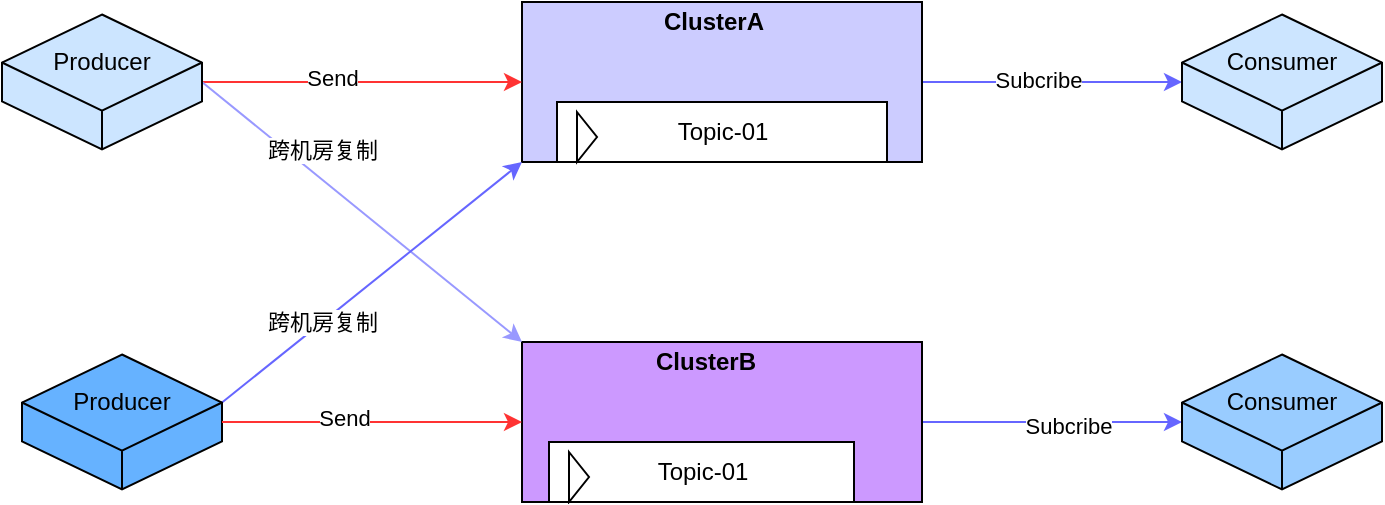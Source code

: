 <mxfile version="13.8.2" type="github">
  <diagram id="3PPrttd8GePgthYJPEef" name="Page-1">
    <mxGraphModel dx="1304" dy="683" grid="1" gridSize="10" guides="1" tooltips="1" connect="1" arrows="1" fold="1" page="1" pageScale="1" pageWidth="827" pageHeight="1169" math="0" shadow="0">
      <root>
        <mxCell id="0" />
        <mxCell id="1" parent="0" />
        <mxCell id="5B7SjK0EThuRWsHx0DVS-38" style="edgeStyle=none;rounded=0;orthogonalLoop=1;jettySize=auto;html=1;exitX=1;exitY=0.5;exitDx=0;exitDy=0;entryX=0;entryY=0.5;entryDx=0;entryDy=0;entryPerimeter=0;strokeColor=#6666FF;" edge="1" parent="1" source="5B7SjK0EThuRWsHx0DVS-1" target="5B7SjK0EThuRWsHx0DVS-35">
          <mxGeometry relative="1" as="geometry" />
        </mxCell>
        <mxCell id="5B7SjK0EThuRWsHx0DVS-39" value="Subcribe" style="edgeLabel;html=1;align=center;verticalAlign=middle;resizable=0;points=[];" vertex="1" connectable="0" parent="5B7SjK0EThuRWsHx0DVS-38">
          <mxGeometry x="-0.108" y="1" relative="1" as="geometry">
            <mxPoint as="offset" />
          </mxGeometry>
        </mxCell>
        <mxCell id="5B7SjK0EThuRWsHx0DVS-1" value="" style="rounded=0;whiteSpace=wrap;html=1;fillColor=#CCCCFF;" vertex="1" parent="1">
          <mxGeometry x="280" y="160" width="200" height="80" as="geometry" />
        </mxCell>
        <mxCell id="5B7SjK0EThuRWsHx0DVS-41" style="edgeStyle=none;rounded=0;orthogonalLoop=1;jettySize=auto;html=1;exitX=1;exitY=0.5;exitDx=0;exitDy=0;strokeColor=#6666FF;" edge="1" parent="1" source="5B7SjK0EThuRWsHx0DVS-2" target="5B7SjK0EThuRWsHx0DVS-36">
          <mxGeometry relative="1" as="geometry" />
        </mxCell>
        <mxCell id="5B7SjK0EThuRWsHx0DVS-42" value="Subcribe" style="edgeLabel;html=1;align=center;verticalAlign=middle;resizable=0;points=[];" vertex="1" connectable="0" parent="5B7SjK0EThuRWsHx0DVS-41">
          <mxGeometry x="0.123" y="-2" relative="1" as="geometry">
            <mxPoint as="offset" />
          </mxGeometry>
        </mxCell>
        <mxCell id="5B7SjK0EThuRWsHx0DVS-2" value="" style="rounded=0;whiteSpace=wrap;html=1;fillColor=#CC99FF;" vertex="1" parent="1">
          <mxGeometry x="280" y="330" width="200" height="80" as="geometry" />
        </mxCell>
        <mxCell id="5B7SjK0EThuRWsHx0DVS-3" value="&lt;b&gt;ClusterA&lt;/b&gt;" style="text;html=1;strokeColor=none;fillColor=none;align=center;verticalAlign=middle;whiteSpace=wrap;rounded=0;" vertex="1" parent="1">
          <mxGeometry x="346" y="160" width="60" height="20" as="geometry" />
        </mxCell>
        <mxCell id="5B7SjK0EThuRWsHx0DVS-4" value="&lt;b&gt;ClusterB&lt;/b&gt;" style="text;html=1;strokeColor=none;fillColor=none;align=center;verticalAlign=middle;whiteSpace=wrap;rounded=0;" vertex="1" parent="1">
          <mxGeometry x="342" y="330" width="60" height="20" as="geometry" />
        </mxCell>
        <mxCell id="5B7SjK0EThuRWsHx0DVS-7" value="Topic-01" style="html=1;whiteSpace=wrap;container=1;recursiveResize=0;collapsible=0;" vertex="1" parent="1">
          <mxGeometry x="297.5" y="210" width="165" height="30" as="geometry" />
        </mxCell>
        <mxCell id="5B7SjK0EThuRWsHx0DVS-8" value="" style="triangle;html=1;whiteSpace=wrap;" vertex="1" parent="5B7SjK0EThuRWsHx0DVS-7">
          <mxGeometry x="10" y="5" width="10" height="25" as="geometry" />
        </mxCell>
        <mxCell id="5B7SjK0EThuRWsHx0DVS-10" value="Topic-01" style="html=1;whiteSpace=wrap;container=1;recursiveResize=0;collapsible=0;" vertex="1" parent="1">
          <mxGeometry x="293.5" y="380" width="152.5" height="30" as="geometry" />
        </mxCell>
        <mxCell id="5B7SjK0EThuRWsHx0DVS-11" value="" style="triangle;html=1;whiteSpace=wrap;" vertex="1" parent="5B7SjK0EThuRWsHx0DVS-10">
          <mxGeometry x="10" y="5" width="10" height="25" as="geometry" />
        </mxCell>
        <mxCell id="5B7SjK0EThuRWsHx0DVS-23" style="rounded=0;orthogonalLoop=1;jettySize=auto;html=1;exitX=1;exitY=0.5;exitDx=0;exitDy=0;exitPerimeter=0;strokeColor=#FF3333;" edge="1" parent="1" source="5B7SjK0EThuRWsHx0DVS-16" target="5B7SjK0EThuRWsHx0DVS-1">
          <mxGeometry relative="1" as="geometry" />
        </mxCell>
        <mxCell id="5B7SjK0EThuRWsHx0DVS-25" value="Send" style="edgeLabel;html=1;align=center;verticalAlign=middle;resizable=0;points=[];" vertex="1" connectable="0" parent="5B7SjK0EThuRWsHx0DVS-23">
          <mxGeometry x="-0.188" y="2" relative="1" as="geometry">
            <mxPoint as="offset" />
          </mxGeometry>
        </mxCell>
        <mxCell id="5B7SjK0EThuRWsHx0DVS-27" style="edgeStyle=none;rounded=0;orthogonalLoop=1;jettySize=auto;html=1;exitX=1;exitY=0.5;exitDx=0;exitDy=0;exitPerimeter=0;entryX=0;entryY=0;entryDx=0;entryDy=0;strokeColor=#9999FF;" edge="1" parent="1" source="5B7SjK0EThuRWsHx0DVS-16" target="5B7SjK0EThuRWsHx0DVS-2">
          <mxGeometry relative="1" as="geometry" />
        </mxCell>
        <mxCell id="5B7SjK0EThuRWsHx0DVS-28" value="跨机房复制" style="edgeLabel;html=1;align=center;verticalAlign=middle;resizable=0;points=[];" vertex="1" connectable="0" parent="5B7SjK0EThuRWsHx0DVS-27">
          <mxGeometry x="-0.203" y="3" relative="1" as="geometry">
            <mxPoint x="-5.53" y="-15.63" as="offset" />
          </mxGeometry>
        </mxCell>
        <mxCell id="5B7SjK0EThuRWsHx0DVS-16" value="" style="whiteSpace=wrap;html=1;shape=mxgraph.basic.isocube;isoAngle=15;fillColor=#CCE5FF;" vertex="1" parent="1">
          <mxGeometry x="20" y="166.25" width="100" height="67.5" as="geometry" />
        </mxCell>
        <mxCell id="5B7SjK0EThuRWsHx0DVS-17" value="Producer" style="text;html=1;strokeColor=none;fillColor=none;align=center;verticalAlign=middle;whiteSpace=wrap;rounded=0;" vertex="1" parent="1">
          <mxGeometry x="50" y="180" width="40" height="20" as="geometry" />
        </mxCell>
        <mxCell id="5B7SjK0EThuRWsHx0DVS-33" style="edgeStyle=none;rounded=0;orthogonalLoop=1;jettySize=auto;html=1;exitX=0;exitY=0;exitDx=100;exitDy=24.008;exitPerimeter=0;entryX=0;entryY=1;entryDx=0;entryDy=0;strokeColor=#6666FF;" edge="1" parent="1" source="5B7SjK0EThuRWsHx0DVS-29" target="5B7SjK0EThuRWsHx0DVS-1">
          <mxGeometry relative="1" as="geometry" />
        </mxCell>
        <mxCell id="5B7SjK0EThuRWsHx0DVS-34" value="跨机房复制" style="edgeLabel;html=1;align=center;verticalAlign=middle;resizable=0;points=[];" vertex="1" connectable="0" parent="5B7SjK0EThuRWsHx0DVS-33">
          <mxGeometry x="-0.145" y="-1" relative="1" as="geometry">
            <mxPoint x="-14.6" y="10.25" as="offset" />
          </mxGeometry>
        </mxCell>
        <mxCell id="5B7SjK0EThuRWsHx0DVS-29" value="" style="whiteSpace=wrap;html=1;shape=mxgraph.basic.isocube;isoAngle=15;fillColor=#66B2FF;" vertex="1" parent="1">
          <mxGeometry x="30" y="336.25" width="100" height="67.5" as="geometry" />
        </mxCell>
        <mxCell id="5B7SjK0EThuRWsHx0DVS-30" value="Producer" style="text;html=1;strokeColor=none;fillColor=none;align=center;verticalAlign=middle;whiteSpace=wrap;rounded=0;" vertex="1" parent="1">
          <mxGeometry x="55" y="350" width="50" height="20" as="geometry" />
        </mxCell>
        <mxCell id="5B7SjK0EThuRWsHx0DVS-31" style="rounded=0;orthogonalLoop=1;jettySize=auto;html=1;exitX=1;exitY=0.5;exitDx=0;exitDy=0;exitPerimeter=0;strokeColor=#FF3333;entryX=0;entryY=0.5;entryDx=0;entryDy=0;" edge="1" parent="1" source="5B7SjK0EThuRWsHx0DVS-29" target="5B7SjK0EThuRWsHx0DVS-2">
          <mxGeometry relative="1" as="geometry">
            <mxPoint x="120" y="380" as="sourcePoint" />
            <mxPoint x="273" y="359" as="targetPoint" />
          </mxGeometry>
        </mxCell>
        <mxCell id="5B7SjK0EThuRWsHx0DVS-32" value="Send" style="edgeLabel;html=1;align=center;verticalAlign=middle;resizable=0;points=[];" vertex="1" connectable="0" parent="5B7SjK0EThuRWsHx0DVS-31">
          <mxGeometry x="-0.188" y="2" relative="1" as="geometry">
            <mxPoint as="offset" />
          </mxGeometry>
        </mxCell>
        <mxCell id="5B7SjK0EThuRWsHx0DVS-35" value="" style="whiteSpace=wrap;html=1;shape=mxgraph.basic.isocube;isoAngle=15;fillColor=#CCE5FF;" vertex="1" parent="1">
          <mxGeometry x="610" y="166.25" width="100" height="67.5" as="geometry" />
        </mxCell>
        <mxCell id="5B7SjK0EThuRWsHx0DVS-36" value="" style="whiteSpace=wrap;html=1;shape=mxgraph.basic.isocube;isoAngle=15;fillColor=#99CCFF;" vertex="1" parent="1">
          <mxGeometry x="610" y="336.25" width="100" height="67.5" as="geometry" />
        </mxCell>
        <mxCell id="5B7SjK0EThuRWsHx0DVS-40" value="Consumer" style="text;html=1;strokeColor=none;fillColor=none;align=center;verticalAlign=middle;whiteSpace=wrap;rounded=0;" vertex="1" parent="1">
          <mxGeometry x="640" y="180" width="40" height="20" as="geometry" />
        </mxCell>
        <mxCell id="5B7SjK0EThuRWsHx0DVS-43" value="Consumer" style="text;html=1;strokeColor=none;fillColor=none;align=center;verticalAlign=middle;whiteSpace=wrap;rounded=0;" vertex="1" parent="1">
          <mxGeometry x="640" y="350" width="40" height="20" as="geometry" />
        </mxCell>
      </root>
    </mxGraphModel>
  </diagram>
</mxfile>
